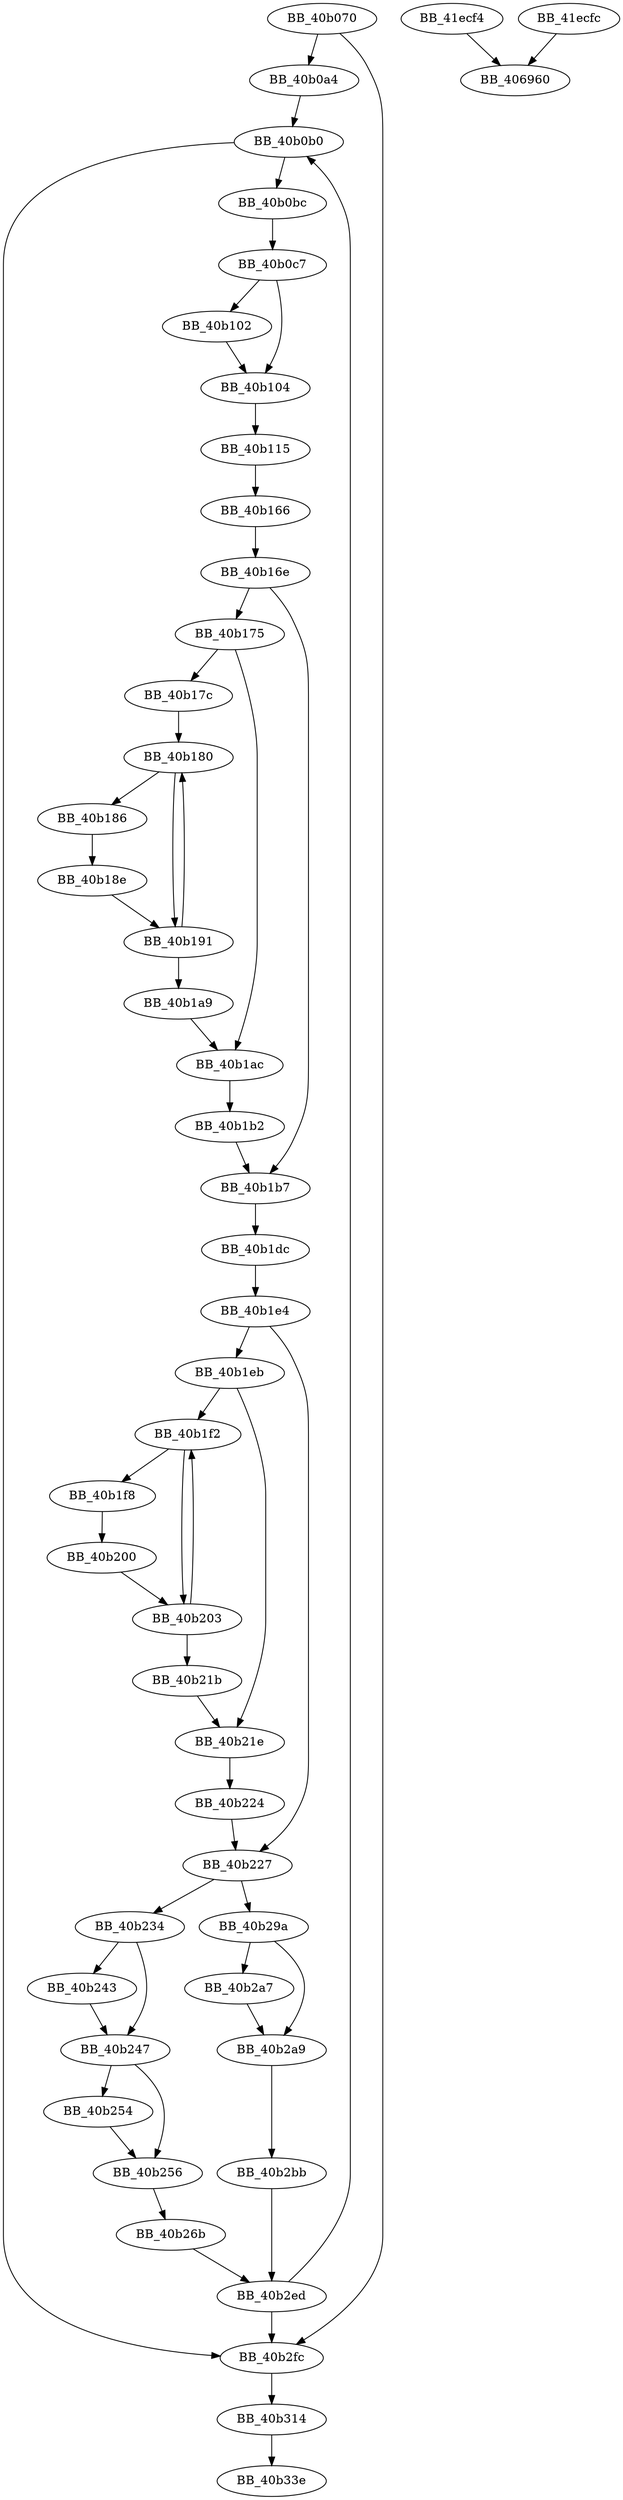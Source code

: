 DiGraph sub_40B070{
BB_40b070->BB_40b0a4
BB_40b070->BB_40b2fc
BB_40b0a4->BB_40b0b0
BB_40b0b0->BB_40b0bc
BB_40b0b0->BB_40b2fc
BB_40b0bc->BB_40b0c7
BB_40b0c7->BB_40b102
BB_40b0c7->BB_40b104
BB_40b102->BB_40b104
BB_40b104->BB_40b115
BB_40b115->BB_40b166
BB_40b166->BB_40b16e
BB_40b16e->BB_40b175
BB_40b16e->BB_40b1b7
BB_40b175->BB_40b17c
BB_40b175->BB_40b1ac
BB_40b17c->BB_40b180
BB_40b180->BB_40b186
BB_40b180->BB_40b191
BB_40b186->BB_40b18e
BB_40b18e->BB_40b191
BB_40b191->BB_40b180
BB_40b191->BB_40b1a9
BB_40b1a9->BB_40b1ac
BB_40b1ac->BB_40b1b2
BB_40b1b2->BB_40b1b7
BB_40b1b7->BB_40b1dc
BB_40b1dc->BB_40b1e4
BB_40b1e4->BB_40b1eb
BB_40b1e4->BB_40b227
BB_40b1eb->BB_40b1f2
BB_40b1eb->BB_40b21e
BB_40b1f2->BB_40b1f8
BB_40b1f2->BB_40b203
BB_40b1f8->BB_40b200
BB_40b200->BB_40b203
BB_40b203->BB_40b1f2
BB_40b203->BB_40b21b
BB_40b21b->BB_40b21e
BB_40b21e->BB_40b224
BB_40b224->BB_40b227
BB_40b227->BB_40b234
BB_40b227->BB_40b29a
BB_40b234->BB_40b243
BB_40b234->BB_40b247
BB_40b243->BB_40b247
BB_40b247->BB_40b254
BB_40b247->BB_40b256
BB_40b254->BB_40b256
BB_40b256->BB_40b26b
BB_40b26b->BB_40b2ed
BB_40b29a->BB_40b2a7
BB_40b29a->BB_40b2a9
BB_40b2a7->BB_40b2a9
BB_40b2a9->BB_40b2bb
BB_40b2bb->BB_40b2ed
BB_40b2ed->BB_40b0b0
BB_40b2ed->BB_40b2fc
BB_40b2fc->BB_40b314
BB_40b314->BB_40b33e
BB_41ecf4->BB_406960
BB_41ecfc->BB_406960
}
